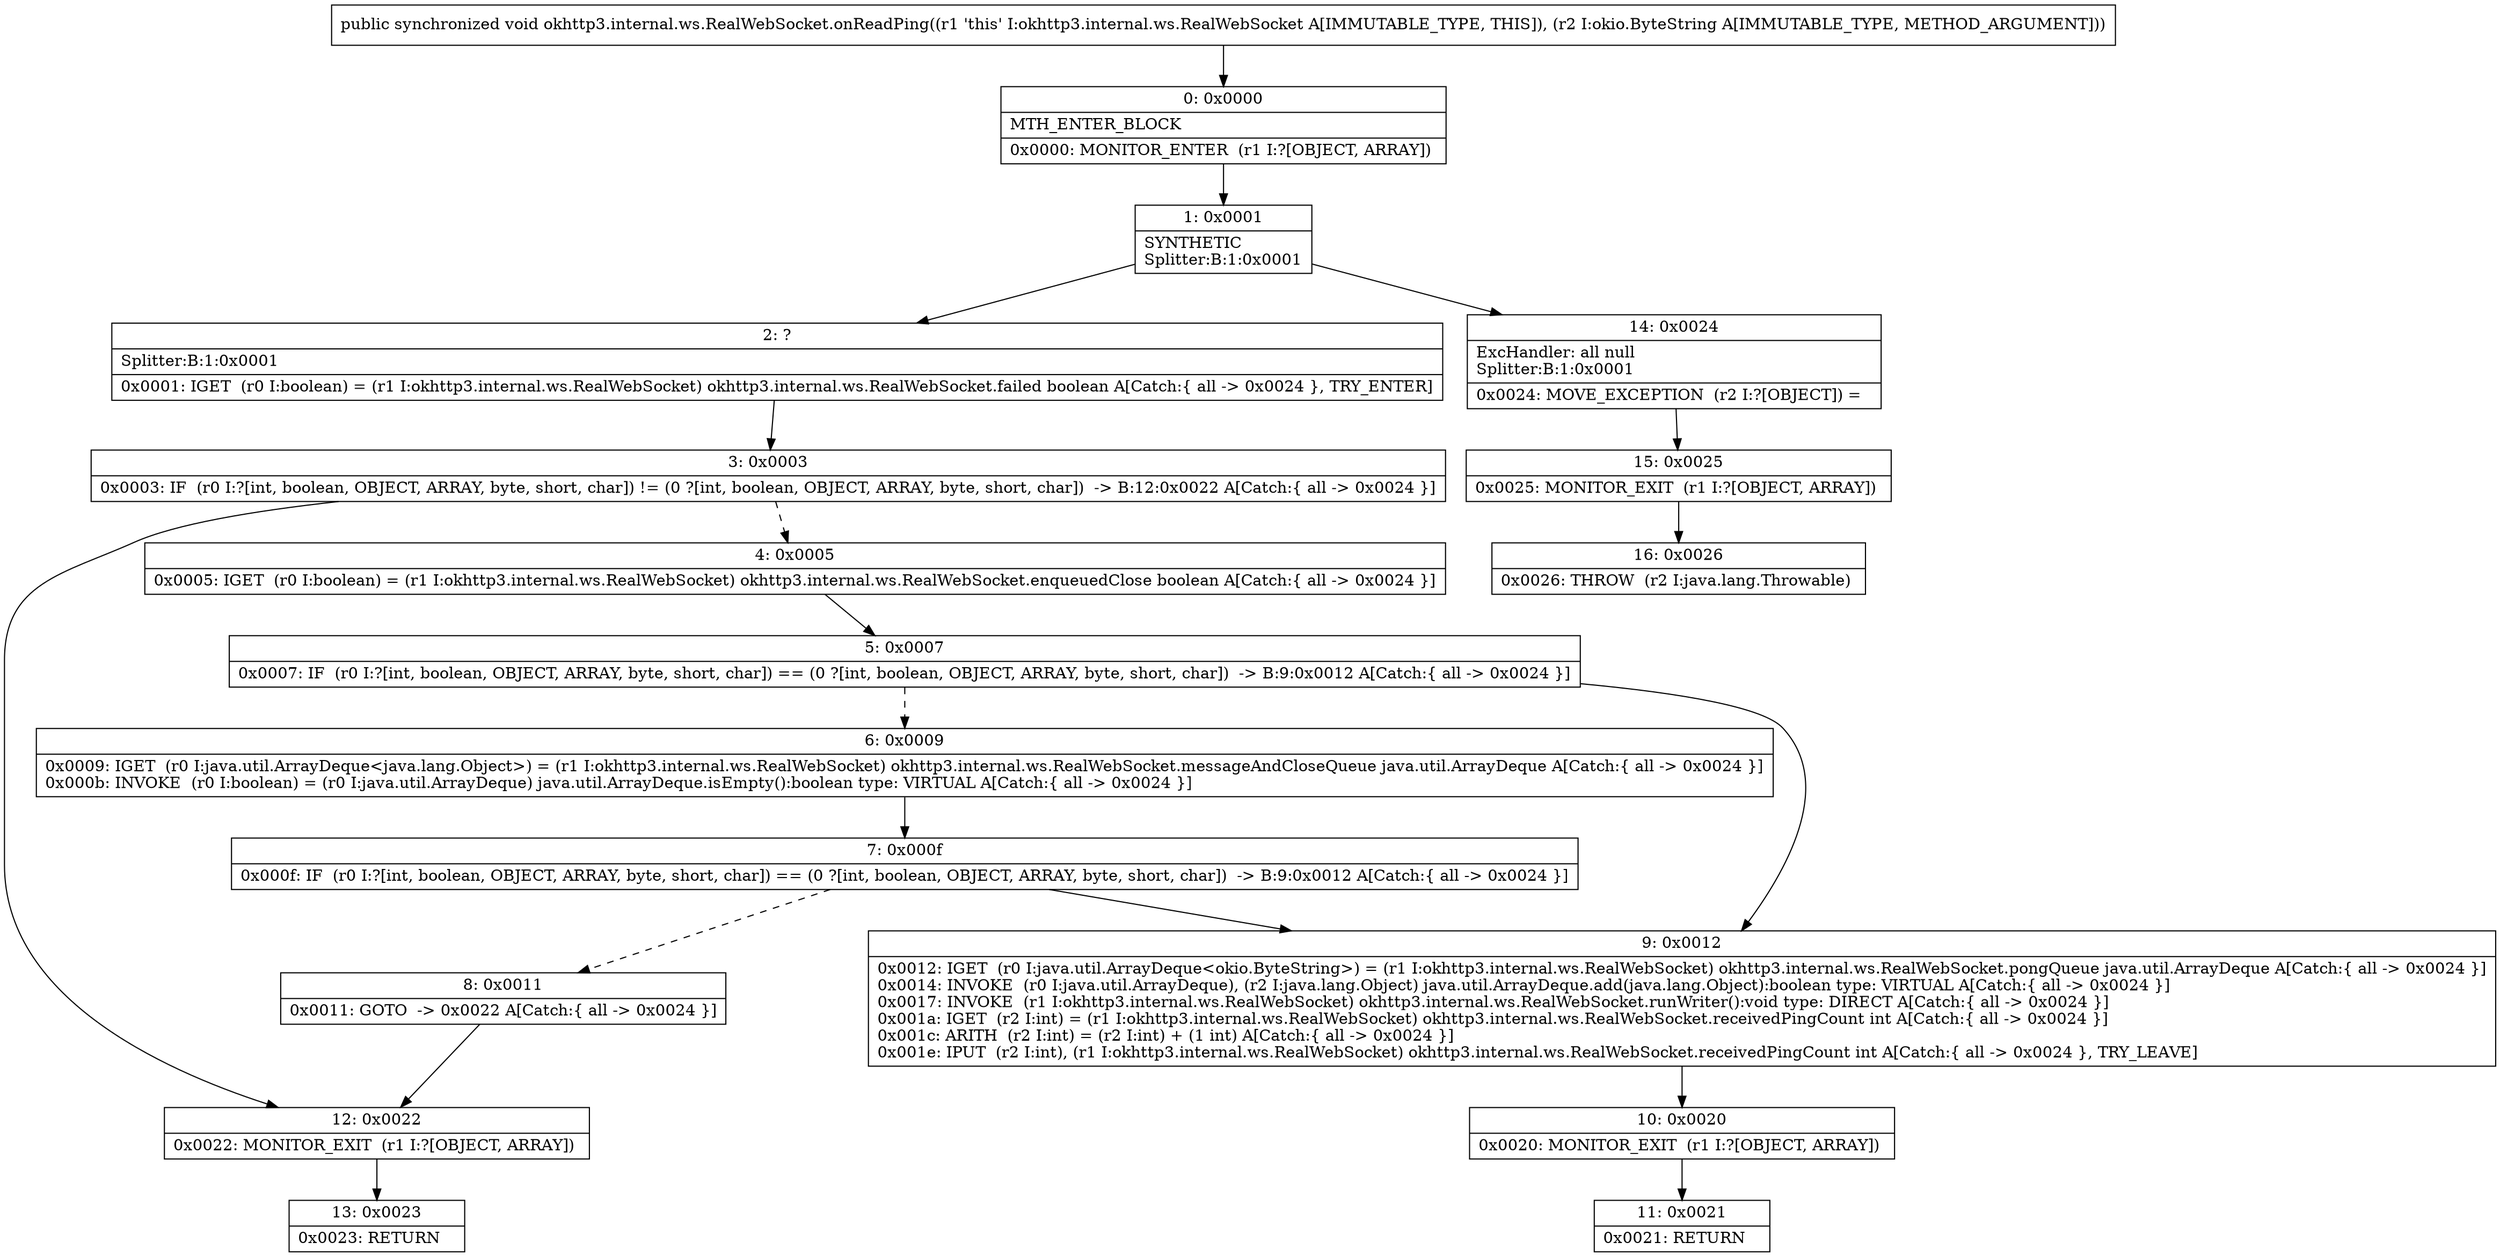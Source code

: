digraph "CFG forokhttp3.internal.ws.RealWebSocket.onReadPing(Lokio\/ByteString;)V" {
Node_0 [shape=record,label="{0\:\ 0x0000|MTH_ENTER_BLOCK\l|0x0000: MONITOR_ENTER  (r1 I:?[OBJECT, ARRAY]) \l}"];
Node_1 [shape=record,label="{1\:\ 0x0001|SYNTHETIC\lSplitter:B:1:0x0001\l}"];
Node_2 [shape=record,label="{2\:\ ?|Splitter:B:1:0x0001\l|0x0001: IGET  (r0 I:boolean) = (r1 I:okhttp3.internal.ws.RealWebSocket) okhttp3.internal.ws.RealWebSocket.failed boolean A[Catch:\{ all \-\> 0x0024 \}, TRY_ENTER]\l}"];
Node_3 [shape=record,label="{3\:\ 0x0003|0x0003: IF  (r0 I:?[int, boolean, OBJECT, ARRAY, byte, short, char]) != (0 ?[int, boolean, OBJECT, ARRAY, byte, short, char])  \-\> B:12:0x0022 A[Catch:\{ all \-\> 0x0024 \}]\l}"];
Node_4 [shape=record,label="{4\:\ 0x0005|0x0005: IGET  (r0 I:boolean) = (r1 I:okhttp3.internal.ws.RealWebSocket) okhttp3.internal.ws.RealWebSocket.enqueuedClose boolean A[Catch:\{ all \-\> 0x0024 \}]\l}"];
Node_5 [shape=record,label="{5\:\ 0x0007|0x0007: IF  (r0 I:?[int, boolean, OBJECT, ARRAY, byte, short, char]) == (0 ?[int, boolean, OBJECT, ARRAY, byte, short, char])  \-\> B:9:0x0012 A[Catch:\{ all \-\> 0x0024 \}]\l}"];
Node_6 [shape=record,label="{6\:\ 0x0009|0x0009: IGET  (r0 I:java.util.ArrayDeque\<java.lang.Object\>) = (r1 I:okhttp3.internal.ws.RealWebSocket) okhttp3.internal.ws.RealWebSocket.messageAndCloseQueue java.util.ArrayDeque A[Catch:\{ all \-\> 0x0024 \}]\l0x000b: INVOKE  (r0 I:boolean) = (r0 I:java.util.ArrayDeque) java.util.ArrayDeque.isEmpty():boolean type: VIRTUAL A[Catch:\{ all \-\> 0x0024 \}]\l}"];
Node_7 [shape=record,label="{7\:\ 0x000f|0x000f: IF  (r0 I:?[int, boolean, OBJECT, ARRAY, byte, short, char]) == (0 ?[int, boolean, OBJECT, ARRAY, byte, short, char])  \-\> B:9:0x0012 A[Catch:\{ all \-\> 0x0024 \}]\l}"];
Node_8 [shape=record,label="{8\:\ 0x0011|0x0011: GOTO  \-\> 0x0022 A[Catch:\{ all \-\> 0x0024 \}]\l}"];
Node_9 [shape=record,label="{9\:\ 0x0012|0x0012: IGET  (r0 I:java.util.ArrayDeque\<okio.ByteString\>) = (r1 I:okhttp3.internal.ws.RealWebSocket) okhttp3.internal.ws.RealWebSocket.pongQueue java.util.ArrayDeque A[Catch:\{ all \-\> 0x0024 \}]\l0x0014: INVOKE  (r0 I:java.util.ArrayDeque), (r2 I:java.lang.Object) java.util.ArrayDeque.add(java.lang.Object):boolean type: VIRTUAL A[Catch:\{ all \-\> 0x0024 \}]\l0x0017: INVOKE  (r1 I:okhttp3.internal.ws.RealWebSocket) okhttp3.internal.ws.RealWebSocket.runWriter():void type: DIRECT A[Catch:\{ all \-\> 0x0024 \}]\l0x001a: IGET  (r2 I:int) = (r1 I:okhttp3.internal.ws.RealWebSocket) okhttp3.internal.ws.RealWebSocket.receivedPingCount int A[Catch:\{ all \-\> 0x0024 \}]\l0x001c: ARITH  (r2 I:int) = (r2 I:int) + (1 int) A[Catch:\{ all \-\> 0x0024 \}]\l0x001e: IPUT  (r2 I:int), (r1 I:okhttp3.internal.ws.RealWebSocket) okhttp3.internal.ws.RealWebSocket.receivedPingCount int A[Catch:\{ all \-\> 0x0024 \}, TRY_LEAVE]\l}"];
Node_10 [shape=record,label="{10\:\ 0x0020|0x0020: MONITOR_EXIT  (r1 I:?[OBJECT, ARRAY]) \l}"];
Node_11 [shape=record,label="{11\:\ 0x0021|0x0021: RETURN   \l}"];
Node_12 [shape=record,label="{12\:\ 0x0022|0x0022: MONITOR_EXIT  (r1 I:?[OBJECT, ARRAY]) \l}"];
Node_13 [shape=record,label="{13\:\ 0x0023|0x0023: RETURN   \l}"];
Node_14 [shape=record,label="{14\:\ 0x0024|ExcHandler: all null\lSplitter:B:1:0x0001\l|0x0024: MOVE_EXCEPTION  (r2 I:?[OBJECT]) =  \l}"];
Node_15 [shape=record,label="{15\:\ 0x0025|0x0025: MONITOR_EXIT  (r1 I:?[OBJECT, ARRAY]) \l}"];
Node_16 [shape=record,label="{16\:\ 0x0026|0x0026: THROW  (r2 I:java.lang.Throwable) \l}"];
MethodNode[shape=record,label="{public synchronized void okhttp3.internal.ws.RealWebSocket.onReadPing((r1 'this' I:okhttp3.internal.ws.RealWebSocket A[IMMUTABLE_TYPE, THIS]), (r2 I:okio.ByteString A[IMMUTABLE_TYPE, METHOD_ARGUMENT])) }"];
MethodNode -> Node_0;
Node_0 -> Node_1;
Node_1 -> Node_2;
Node_1 -> Node_14;
Node_2 -> Node_3;
Node_3 -> Node_4[style=dashed];
Node_3 -> Node_12;
Node_4 -> Node_5;
Node_5 -> Node_6[style=dashed];
Node_5 -> Node_9;
Node_6 -> Node_7;
Node_7 -> Node_8[style=dashed];
Node_7 -> Node_9;
Node_8 -> Node_12;
Node_9 -> Node_10;
Node_10 -> Node_11;
Node_12 -> Node_13;
Node_14 -> Node_15;
Node_15 -> Node_16;
}

